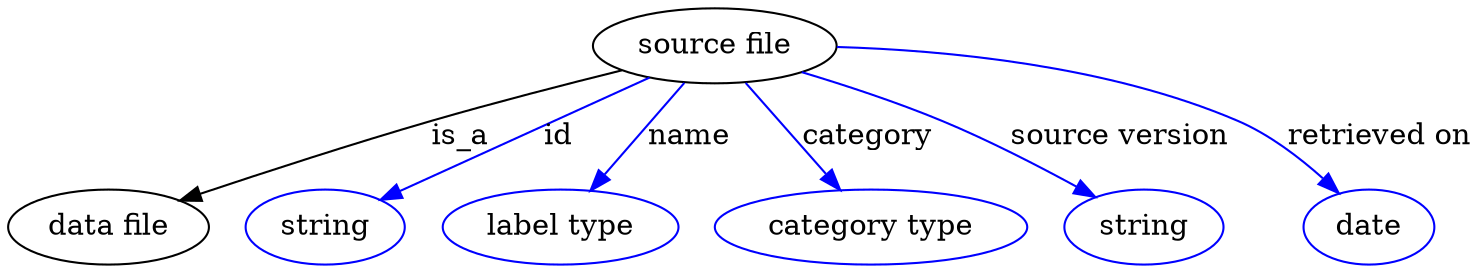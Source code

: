 digraph {
	graph [bb="0,0,567.65,123"];
	node [label="\N"];
	"source file"	 [height=0.5,
		label="source file",
		pos="282.65,105",
		width=1.336];
	"data file"	 [height=0.5,
		pos="39.646,18",
		width=1.1013];
	"source file" -> "data file"	 [label=is_a,
		lp="181.65,61.5",
		pos="e,69.112,30.057 245.12,93.56 223.28,86.746 195.28,77.746 170.65,69 139.44,57.923 104.52,44.263 78.585,33.869"];
	id	 [color=blue,
		height=0.5,
		label=string,
		pos="127.65,18",
		width=0.84854];
	"source file" -> id	 [color=blue,
		label=id,
		lp="220.15,61.5",
		pos="e,149.82,30.448 255.65,89.846 228.69,74.712 187.28,51.471 158.91,35.546",
		style=solid];
	name	 [color=blue,
		height=0.5,
		label="label type",
		pos="221.65,18",
		width=1.2638];
	"source file" -> name	 [color=blue,
		label=name,
		lp="272.15,61.5",
		pos="e,233.97,35.58 270.3,87.394 261.54,74.894 249.63,57.91 239.79,43.872",
		style=solid];
	category	 [color=blue,
		height=0.5,
		label="category type",
		pos="343.65,18",
		width=1.6249];
	"source file" -> category	 [color=blue,
		label=category,
		lp="341.15,61.5",
		pos="e,331.11,35.878 294.99,87.394 303.7,74.977 315.51,58.133 325.31,44.15",
		style=solid];
	"source version"	 [color=blue,
		height=0.5,
		label=string,
		pos="450.65,18",
		width=0.84854];
	"source file" -> "source version"	 [color=blue,
		label="source version",
		lp="434.15,61.5",
		pos="e,430.62,31.717 316.71,92.202 332.74,85.809 351.96,77.611 368.65,69 386.95,59.552 406.58,47.424 422.04,37.365",
		style=solid];
	"retrieved on"	 [color=blue,
		height=0.5,
		label=date,
		pos="539.65,18",
		width=0.75];
	"source file" -> "retrieved on"	 [color=blue,
		label="retrieved on",
		lp="534.65,61.5",
		pos="e,525.36,33.402 328.4,99.249 377.44,92.612 451.74,81.053 477.65,69 492.49,62.093 506.77,50.784 517.87,40.569",
		style=solid];
}
